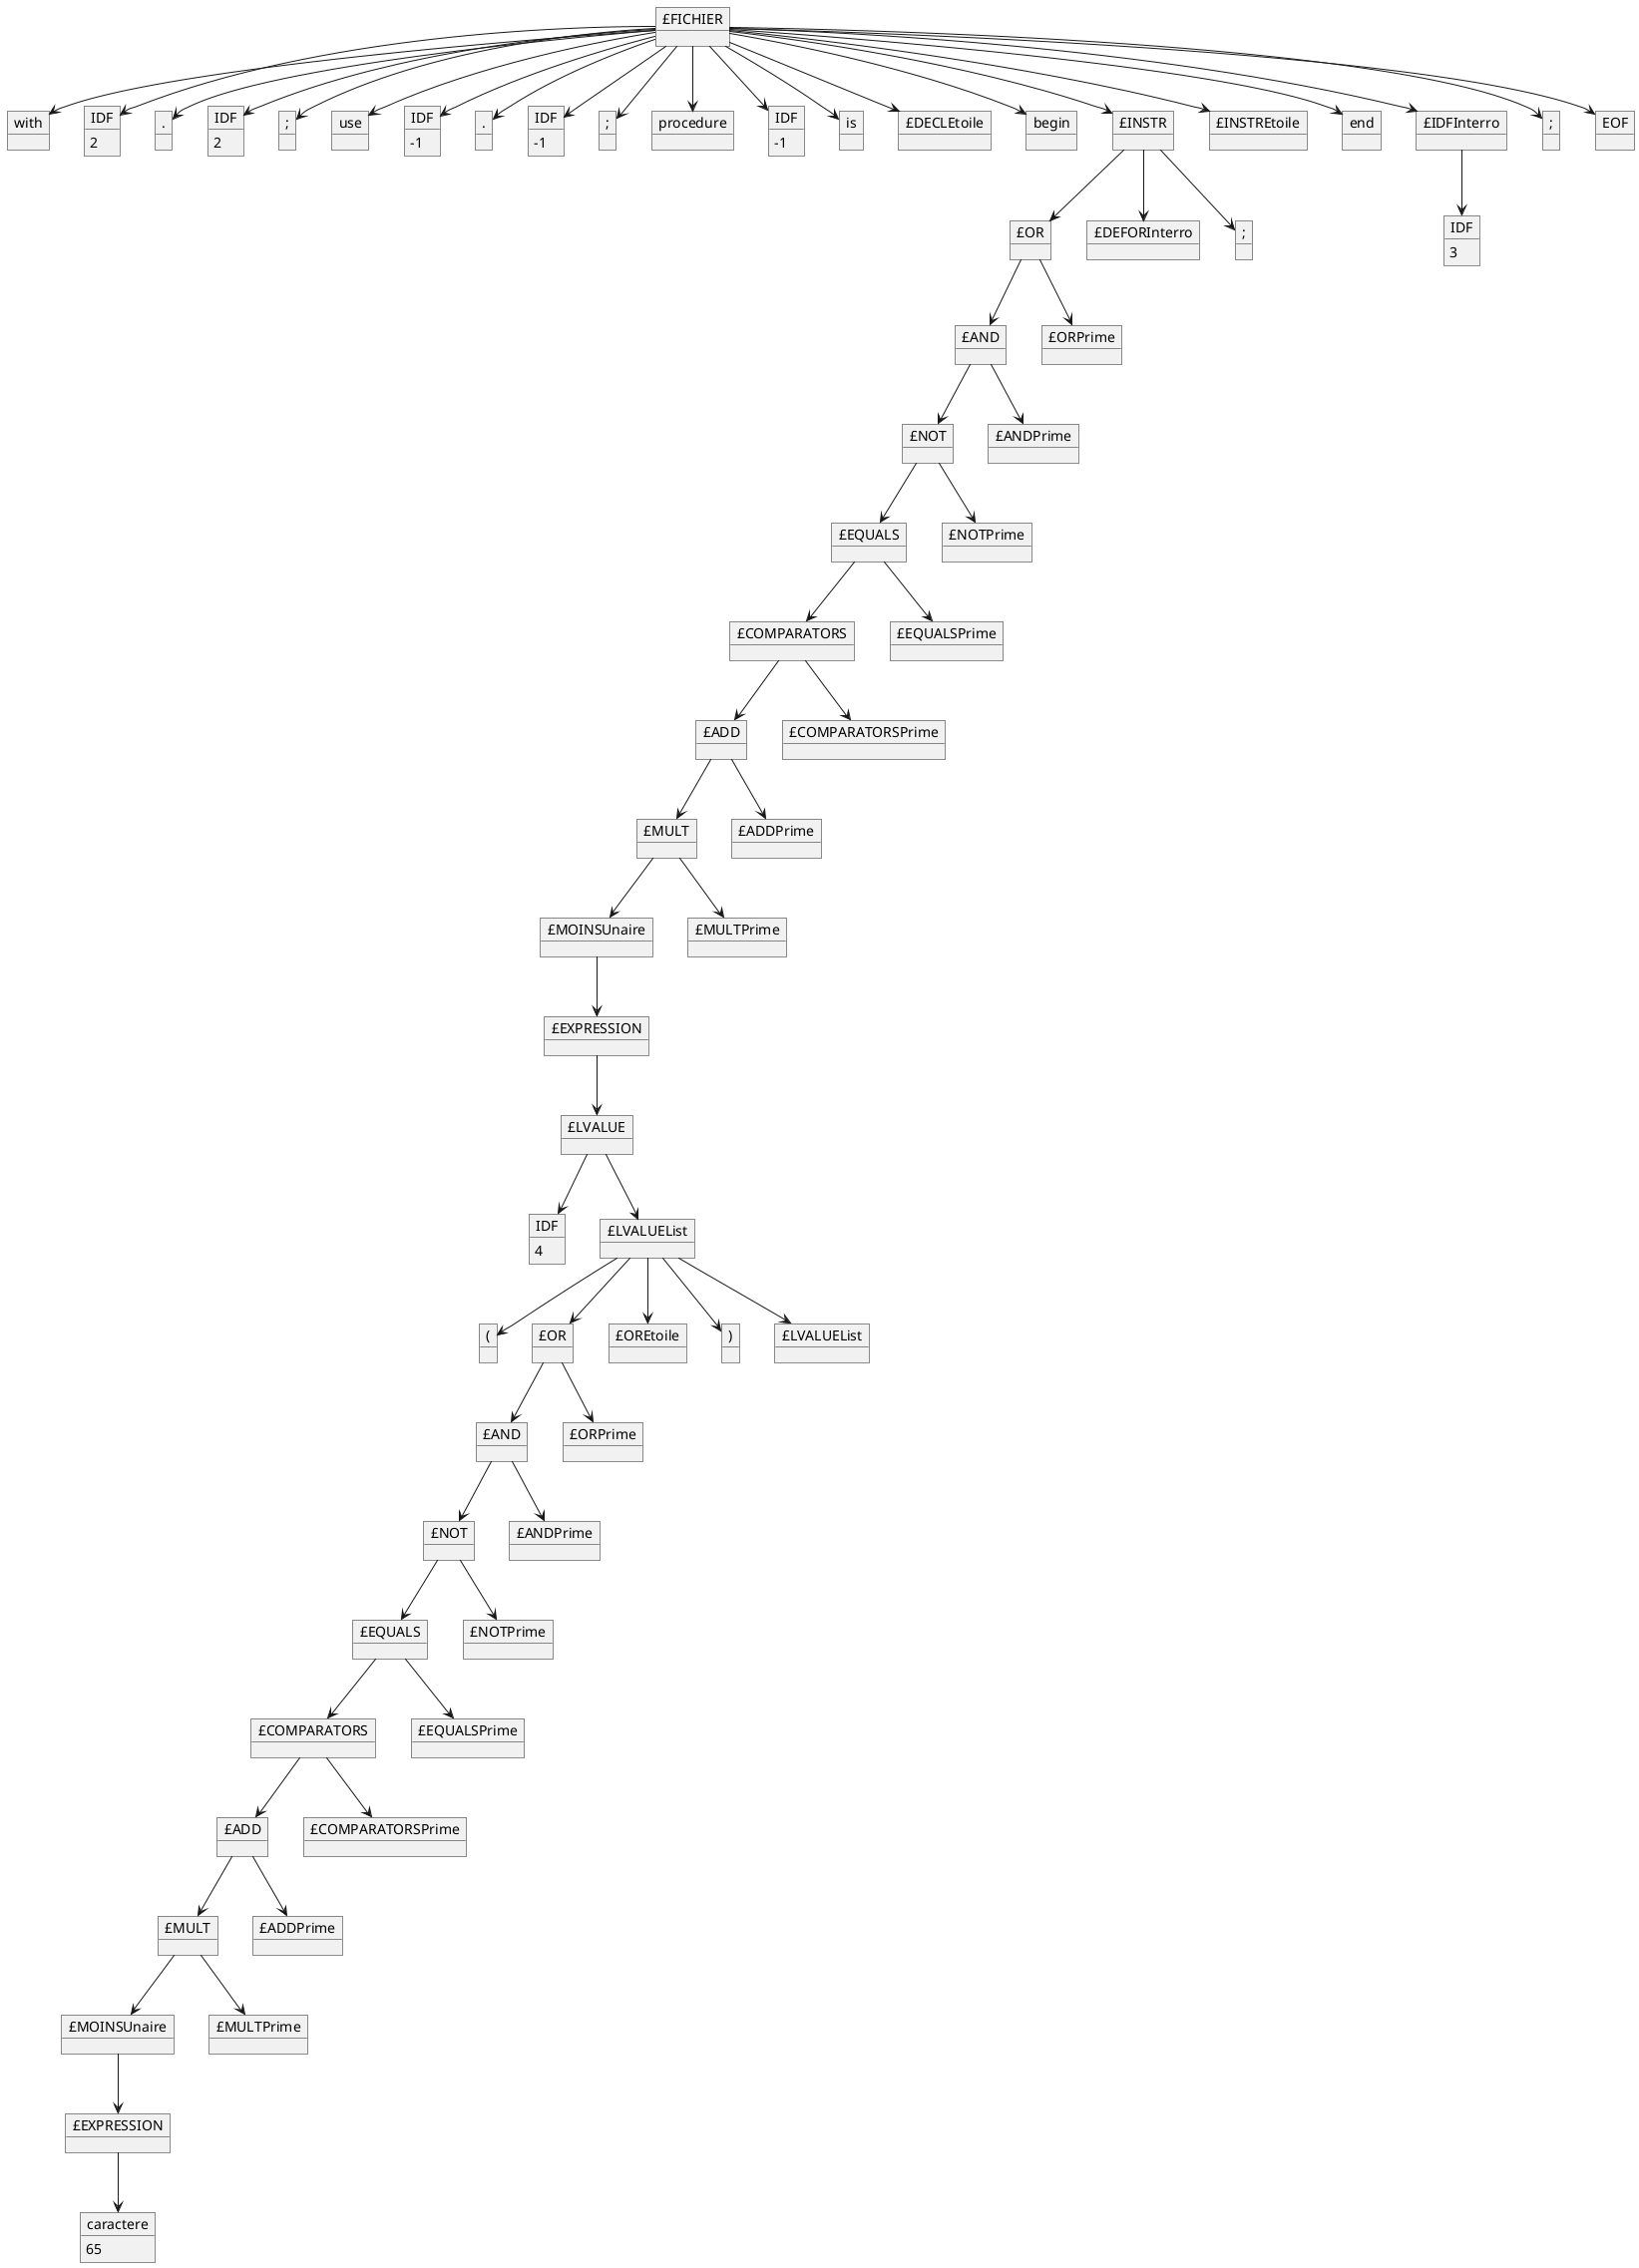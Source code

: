 @startuml Arbre_Syntaxique
object "£FICHIER" as 1
object "with" as 2
object "IDF" as 3
3 : 2
object "." as 4
object "IDF" as 5
5 : 2
object ";" as 6
object "use" as 7
object "IDF" as 8
8 : -1
object "." as 9
object "IDF" as 10
10 : -1
object ";" as 11
object "procedure" as 12
object "IDF" as 13
13 : -1
object "is" as 14
object "£DECLEtoile" as 15
object "begin" as 16
object "£INSTR" as 17
object "£INSTREtoile" as 18
object "end" as 19
object "£IDFInterro" as 20
object ";" as 21
object "EOF" as 22
object "£OR" as 23
object "£DEFORInterro" as 24
object ";" as 25
object "IDF" as 26
26 : 3
object "£AND" as 27
object "£ORPrime" as 28
object "£NOT" as 29
object "£ANDPrime" as 30
object "£EQUALS" as 31
object "£NOTPrime" as 32
object "£COMPARATORS" as 33
object "£EQUALSPrime" as 34
object "£ADD" as 35
object "£COMPARATORSPrime" as 36
object "£MULT" as 37
object "£ADDPrime" as 38
object "£MOINSUnaire" as 39
object "£MULTPrime" as 40
object "£EXPRESSION" as 41
object "£LVALUE" as 42
object "IDF" as 43
43 : 4
object "£LVALUEList" as 44
object "(" as 45
object "£OR" as 46
object "£OREtoile" as 47
object ")" as 48
object "£LVALUEList" as 49
object "£AND" as 50
object "£ORPrime" as 51
object "£NOT" as 52
object "£ANDPrime" as 53
object "£EQUALS" as 54
object "£NOTPrime" as 55
object "£COMPARATORS" as 56
object "£EQUALSPrime" as 57
object "£ADD" as 58
object "£COMPARATORSPrime" as 59
object "£MULT" as 60
object "£ADDPrime" as 61
object "£MOINSUnaire" as 62
object "£MULTPrime" as 63
object "£EXPRESSION" as 64
object "caractere" as 65
65 : 65
1 -down-> 2
1 -down-> 3
1 -down-> 4
1 -down-> 5
1 -down-> 6
1 -down-> 7
1 -down-> 8
1 -down-> 9
1 -down-> 10
1 -down-> 11
1 -down-> 12
1 -down-> 13
1 -down-> 14
1 -down-> 15
1 -down-> 16
1 -down-> 17
1 -down-> 18
1 -down-> 19
1 -down-> 20
1 -down-> 21
1 -down-> 22
17 -down-> 23
17 -down-> 24
17 -down-> 25
20 -down-> 26
23 -down-> 27
23 -down-> 28
27 -down-> 29
27 -down-> 30
29 -down-> 31
29 -down-> 32
31 -down-> 33
31 -down-> 34
33 -down-> 35
33 -down-> 36
35 -down-> 37
35 -down-> 38
37 -down-> 39
37 -down-> 40
39 -down-> 41
41 -down-> 42
42 -down-> 43
42 -down-> 44
44 -down-> 45
44 -down-> 46
44 -down-> 47
44 -down-> 48
44 -down-> 49
46 -down-> 50
46 -down-> 51
50 -down-> 52
50 -down-> 53
52 -down-> 54
52 -down-> 55
54 -down-> 56
54 -down-> 57
56 -down-> 58
56 -down-> 59
58 -down-> 60
58 -down-> 61
60 -down-> 62
60 -down-> 63
62 -down-> 64
64 -down-> 65
@enduml
